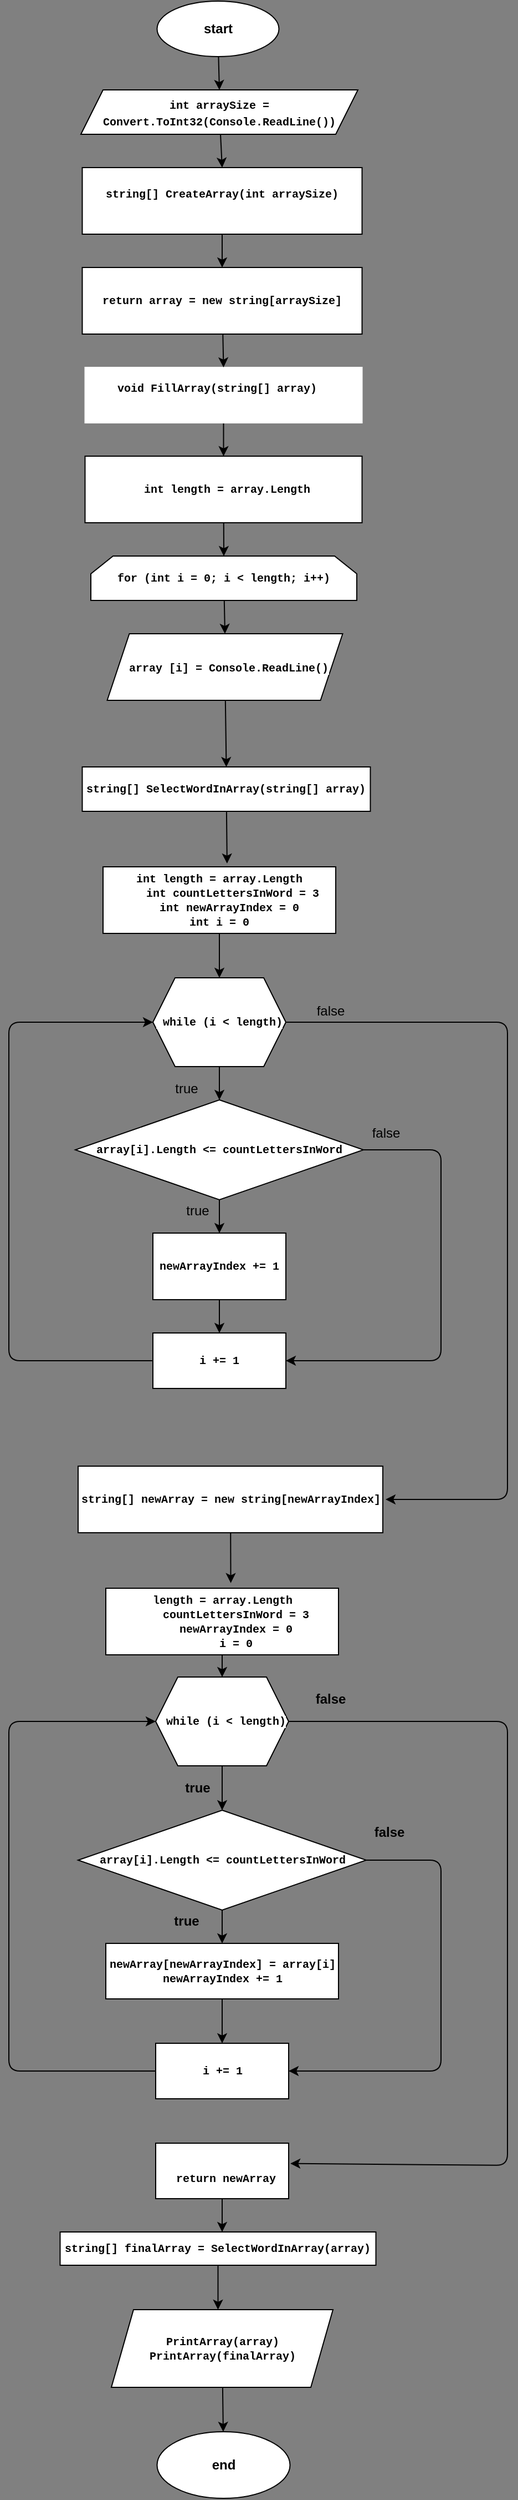 <mxfile>
    <diagram id="QRi6Vc4cu_FcUORwAKPn" name="Страница 1">
        <mxGraphModel dx="706" dy="1708" grid="1" gridSize="10" guides="1" tooltips="1" connect="1" arrows="1" fold="1" page="1" pageScale="1" pageWidth="827" pageHeight="1169" background="#808080" math="0" shadow="0">
            <root>
                <mxCell id="0"/>
                <mxCell id="1" parent="0"/>
                <mxCell id="79" style="edgeStyle=none;html=1;entryX=0.5;entryY=0;entryDx=0;entryDy=0;fontColor=#000000;" parent="1" source="2" target="28" edge="1">
                    <mxGeometry relative="1" as="geometry"/>
                </mxCell>
                <mxCell id="2" value="&lt;span style=&quot;background-color: rgb(255 , 255 , 255)&quot;&gt;&lt;b&gt;start&lt;/b&gt;&lt;/span&gt;" style="ellipse;whiteSpace=wrap;html=1;fontColor=#000000;" parent="1" vertex="1">
                    <mxGeometry x="233.75" y="-710" width="110" height="50" as="geometry"/>
                </mxCell>
                <mxCell id="13" style="edgeStyle=none;html=1;entryX=0.5;entryY=0;entryDx=0;entryDy=0;fontColor=#000000;" parent="1" source="3" target="4" edge="1">
                    <mxGeometry relative="1" as="geometry"/>
                </mxCell>
                <mxCell id="15" style="edgeStyle=none;html=1;" parent="1" source="3" edge="1">
                    <mxGeometry relative="1" as="geometry">
                        <mxPoint x="440" y="640" as="targetPoint"/>
                        <Array as="points">
                            <mxPoint x="550" y="210"/>
                            <mxPoint x="550" y="470"/>
                            <mxPoint x="550" y="640"/>
                        </Array>
                    </mxGeometry>
                </mxCell>
                <mxCell id="3" value="&lt;div style=&quot;font-family: &amp;#34;consolas&amp;#34; , &amp;#34;courier new&amp;#34; , monospace ; font-size: 10px ; line-height: 13px&quot;&gt;&lt;font style=&quot;background-color: rgb(255 , 255 , 255)&quot;&gt;&lt;b&gt;&amp;nbsp;while (i &amp;lt; length)&lt;/b&gt;&lt;/font&gt;&lt;/div&gt;" style="shape=hexagon;perimeter=hexagonPerimeter2;whiteSpace=wrap;html=1;fixedSize=1;fontColor=#000000;" parent="1" vertex="1">
                    <mxGeometry x="230" y="170" width="120" height="80" as="geometry"/>
                </mxCell>
                <mxCell id="6" value="" style="edgeStyle=none;html=1;fontColor=#000000;" parent="1" source="4" target="5" edge="1">
                    <mxGeometry relative="1" as="geometry"/>
                </mxCell>
                <mxCell id="10" style="edgeStyle=none;html=1;entryX=1;entryY=0.5;entryDx=0;entryDy=0;" parent="1" source="4" target="7" edge="1">
                    <mxGeometry relative="1" as="geometry">
                        <mxPoint x="490" y="510" as="targetPoint"/>
                        <Array as="points">
                            <mxPoint x="490" y="325"/>
                            <mxPoint x="490" y="515"/>
                        </Array>
                    </mxGeometry>
                </mxCell>
                <mxCell id="4" value="&lt;div style=&quot;font-family: &amp;#34;consolas&amp;#34; , &amp;#34;courier new&amp;#34; , monospace ; font-size: 10px ; line-height: 13px&quot;&gt;&lt;font style=&quot;background-color: rgb(255 , 255 , 255)&quot;&gt;&lt;b&gt;array[i].Length &amp;lt;= countLettersInWord&lt;/b&gt;&lt;/font&gt;&lt;/div&gt;" style="rhombus;whiteSpace=wrap;html=1;fontColor=#000000;" parent="1" vertex="1">
                    <mxGeometry x="160" y="280" width="260" height="90" as="geometry"/>
                </mxCell>
                <mxCell id="8" value="" style="edgeStyle=none;html=1;entryX=0.5;entryY=0;entryDx=0;entryDy=0;fontColor=#000000;" parent="1" source="5" target="7" edge="1">
                    <mxGeometry relative="1" as="geometry"/>
                </mxCell>
                <mxCell id="5" value="&lt;div style=&quot;font-family: &amp;#34;consolas&amp;#34; , &amp;#34;courier new&amp;#34; , monospace ; font-size: 10px ; line-height: 13px&quot;&gt;&lt;font style=&quot;background-color: rgb(255 , 255 , 255)&quot;&gt;&lt;b&gt;newArrayIndex += 1&lt;/b&gt;&lt;/font&gt;&lt;/div&gt;" style="whiteSpace=wrap;html=1;fontColor=#000000;" parent="1" vertex="1">
                    <mxGeometry x="230" y="400" width="120" height="60" as="geometry"/>
                </mxCell>
                <mxCell id="12" style="edgeStyle=none;html=1;entryX=0;entryY=0.5;entryDx=0;entryDy=0;" parent="1" source="7" target="3" edge="1">
                    <mxGeometry relative="1" as="geometry">
                        <Array as="points">
                            <mxPoint x="100" y="515"/>
                            <mxPoint x="100" y="325"/>
                            <mxPoint x="100" y="210"/>
                        </Array>
                    </mxGeometry>
                </mxCell>
                <mxCell id="7" value="&lt;div style=&quot;font-family: &amp;#34;consolas&amp;#34; , &amp;#34;courier new&amp;#34; , monospace ; font-size: 10px ; line-height: 13px&quot;&gt;&lt;font style=&quot;background-color: rgb(255 , 255 , 255)&quot;&gt;&lt;b&gt;i += 1&lt;/b&gt;&lt;/font&gt;&lt;/div&gt;" style="whiteSpace=wrap;html=1;fontColor=#000000;" parent="1" vertex="1">
                    <mxGeometry x="230" y="490" width="120" height="50" as="geometry"/>
                </mxCell>
                <mxCell id="9" value="true" style="text;html=1;align=center;verticalAlign=middle;resizable=0;points=[];autosize=1;strokeColor=none;fillColor=none;fontColor=#000000;" parent="1" vertex="1">
                    <mxGeometry x="250" y="370" width="40" height="20" as="geometry"/>
                </mxCell>
                <mxCell id="11" value="false" style="text;html=1;align=center;verticalAlign=middle;resizable=0;points=[];autosize=1;strokeColor=none;fillColor=none;" parent="1" vertex="1">
                    <mxGeometry x="420" y="300" width="40" height="20" as="geometry"/>
                </mxCell>
                <mxCell id="16" value="false" style="text;html=1;align=center;verticalAlign=middle;resizable=0;points=[];autosize=1;strokeColor=none;fillColor=none;fontColor=#000000;" parent="1" vertex="1">
                    <mxGeometry x="370" y="190" width="40" height="20" as="geometry"/>
                </mxCell>
                <mxCell id="81" value="" style="edgeStyle=none;html=1;fontColor=#000000;" parent="1" source="17" edge="1">
                    <mxGeometry relative="1" as="geometry">
                        <mxPoint x="291.786" y="650" as="targetPoint"/>
                    </mxGeometry>
                </mxCell>
                <mxCell id="89" style="edgeStyle=none;html=1;entryX=0.537;entryY=-0.078;entryDx=0;entryDy=0;entryPerimeter=0;fontColor=#000000;" parent="1" source="17" target="19" edge="1">
                    <mxGeometry relative="1" as="geometry"/>
                </mxCell>
                <mxCell id="17" value="&lt;div style=&quot;font-family: &amp;#34;consolas&amp;#34; , &amp;#34;courier new&amp;#34; , monospace ; font-size: 10px ; line-height: 13px&quot;&gt;&lt;font style=&quot;background-color: rgb(255 , 255 , 255)&quot;&gt;&lt;b&gt;string[] newArray = new string[newArrayIndex]&lt;/b&gt;&lt;/font&gt;&lt;/div&gt;" style="rounded=0;whiteSpace=wrap;html=1;fontColor=#000000;" parent="1" vertex="1">
                    <mxGeometry x="162.5" y="610" width="275" height="60" as="geometry"/>
                </mxCell>
                <mxCell id="37" style="edgeStyle=none;html=1;entryX=0.5;entryY=0;entryDx=0;entryDy=0;fontColor=#000000;" parent="1" source="19" target="35" edge="1">
                    <mxGeometry relative="1" as="geometry"/>
                </mxCell>
                <mxCell id="19" value="&lt;div style=&quot;font-family: &amp;#34;consolas&amp;#34; , &amp;#34;courier new&amp;#34; , monospace ; font-size: 10px ; line-height: 13px&quot;&gt;&lt;div&gt;&lt;font style=&quot;background-color: rgb(255 , 255 , 255)&quot;&gt;&lt;b&gt;length = array.Length&lt;/b&gt;&lt;/font&gt;&lt;/div&gt;&lt;div&gt;&lt;font style=&quot;background-color: rgb(255 , 255 , 255)&quot;&gt;&lt;b&gt;&amp;nbsp; &amp;nbsp; countLettersInWord = 3&lt;/b&gt;&lt;/font&gt;&lt;/div&gt;&lt;div&gt;&lt;font style=&quot;background-color: rgb(255 , 255 , 255)&quot;&gt;&lt;b&gt;&amp;nbsp; &amp;nbsp; newArrayIndex = 0&lt;/b&gt;&lt;/font&gt;&lt;/div&gt;&lt;div&gt;&lt;font style=&quot;background-color: rgb(255 , 255 , 255)&quot;&gt;&lt;b&gt;&amp;nbsp; &amp;nbsp; i = 0&lt;/b&gt;&lt;/font&gt;&lt;/div&gt;&lt;/div&gt;" style="whiteSpace=wrap;html=1;rounded=0;fontColor=#000000;" parent="1" vertex="1">
                    <mxGeometry x="187.5" y="720" width="210" height="60" as="geometry"/>
                </mxCell>
                <mxCell id="25" style="edgeStyle=none;html=1;fontColor=#000000;" parent="1" edge="1">
                    <mxGeometry relative="1" as="geometry">
                        <mxPoint x="180" y="-130" as="targetPoint"/>
                        <mxPoint x="180" y="-130" as="sourcePoint"/>
                    </mxGeometry>
                </mxCell>
                <mxCell id="74" style="edgeStyle=none;html=1;entryX=0.5;entryY=0;entryDx=0;entryDy=0;fontColor=#000000;" parent="1" source="26" target="29" edge="1">
                    <mxGeometry relative="1" as="geometry"/>
                </mxCell>
                <mxCell id="26" value="&lt;div style=&quot;font-family: &amp;#34;consolas&amp;#34; , &amp;#34;courier new&amp;#34; , monospace ; font-size: 10px ; line-height: 13px&quot;&gt;&lt;div&gt;&lt;font style=&quot;background-color: rgb(255 , 255 , 255)&quot;&gt;&lt;b&gt;&amp;nbsp;&lt;span style=&quot;font-family: &amp;#34;consolas&amp;#34; , &amp;#34;courier new&amp;#34; , monospace&quot;&gt;void&lt;/span&gt;&lt;span style=&quot;font-family: &amp;#34;consolas&amp;#34; , &amp;#34;courier new&amp;#34; , monospace&quot;&gt; FillArray(&lt;/span&gt;&lt;span style=&quot;font-family: &amp;#34;consolas&amp;#34; , &amp;#34;courier new&amp;#34; , monospace&quot;&gt;string&lt;/span&gt;&lt;span style=&quot;font-family: &amp;#34;consolas&amp;#34; , &amp;#34;courier new&amp;#34; , monospace&quot;&gt;[] array)&amp;nbsp; &amp;nbsp;&lt;/span&gt;&lt;/b&gt;&lt;/font&gt;&lt;/div&gt;&lt;div&gt;&lt;br&gt;&lt;/div&gt;&lt;/div&gt;" style="whiteSpace=wrap;html=1;rounded=0;strokeColor=#FFFFFF;fontColor=#000000;" parent="1" vertex="1">
                    <mxGeometry x="168.75" y="-380" width="250" height="50" as="geometry"/>
                </mxCell>
                <mxCell id="39" style="edgeStyle=none;html=1;entryX=0.5;entryY=0;entryDx=0;entryDy=0;fontColor=#000000;" parent="1" source="35" target="38" edge="1">
                    <mxGeometry relative="1" as="geometry"/>
                </mxCell>
                <mxCell id="49" value="" style="edgeStyle=none;html=1;entryX=1.013;entryY=0.367;entryDx=0;entryDy=0;entryPerimeter=0;" parent="1" source="35" target="52" edge="1">
                    <mxGeometry relative="1" as="geometry">
                        <mxPoint x="360" y="1240" as="targetPoint"/>
                        <Array as="points">
                            <mxPoint x="550" y="840"/>
                            <mxPoint x="550" y="1240"/>
                        </Array>
                    </mxGeometry>
                </mxCell>
                <mxCell id="35" value="&lt;div style=&quot;font-family: &amp;#34;consolas&amp;#34; , &amp;#34;courier new&amp;#34; , monospace ; font-size: 10px ; line-height: 13px&quot;&gt;&lt;font style=&quot;background-color: rgb(255 , 255 , 255)&quot;&gt;&lt;b&gt;&amp;nbsp;while (i &amp;lt; length)&lt;/b&gt;&lt;/font&gt;&lt;/div&gt;" style="shape=hexagon;perimeter=hexagonPerimeter2;whiteSpace=wrap;html=1;fixedSize=1;fontColor=#000000;" parent="1" vertex="1">
                    <mxGeometry x="232.5" y="800" width="120" height="80" as="geometry"/>
                </mxCell>
                <mxCell id="41" style="edgeStyle=none;html=1;entryX=0.5;entryY=0;entryDx=0;entryDy=0;fontColor=#000000;" parent="1" source="38" target="40" edge="1">
                    <mxGeometry relative="1" as="geometry"/>
                </mxCell>
                <mxCell id="50" style="edgeStyle=none;html=1;entryX=1;entryY=0.5;entryDx=0;entryDy=0;" parent="1" source="38" target="42" edge="1">
                    <mxGeometry relative="1" as="geometry">
                        <mxPoint x="520" y="965" as="targetPoint"/>
                        <Array as="points">
                            <mxPoint x="490" y="965"/>
                            <mxPoint x="490" y="1070"/>
                            <mxPoint x="490" y="1155"/>
                        </Array>
                    </mxGeometry>
                </mxCell>
                <mxCell id="38" value="&lt;div style=&quot;font-family: &amp;#34;consolas&amp;#34; , &amp;#34;courier new&amp;#34; , monospace ; font-size: 10px ; line-height: 13px&quot;&gt;&lt;font style=&quot;background-color: rgb(255 , 255 , 255)&quot;&gt;&lt;b&gt;array[i].Length &amp;lt;= countLettersInWord&lt;/b&gt;&lt;/font&gt;&lt;/div&gt;" style="rhombus;whiteSpace=wrap;html=1;fontColor=#000000;" parent="1" vertex="1">
                    <mxGeometry x="162.5" y="920" width="260" height="90" as="geometry"/>
                </mxCell>
                <mxCell id="43" style="edgeStyle=none;html=1;entryX=0.5;entryY=0;entryDx=0;entryDy=0;fontColor=#000000;" parent="1" source="40" target="42" edge="1">
                    <mxGeometry relative="1" as="geometry"/>
                </mxCell>
                <mxCell id="40" value="&lt;div style=&quot;font-family: &amp;#34;consolas&amp;#34; , &amp;#34;courier new&amp;#34; , monospace ; font-size: 10px ; line-height: 13px&quot;&gt;&lt;div style=&quot;font-family: &amp;#34;consolas&amp;#34; , &amp;#34;courier new&amp;#34; , monospace ; line-height: 13px&quot;&gt;&lt;div&gt;&lt;font style=&quot;background-color: rgb(255 , 255 , 255)&quot;&gt;&lt;b&gt;newArray[newArrayIndex] = array[i]&lt;/b&gt;&lt;/font&gt;&lt;/div&gt;&lt;div&gt;&lt;font style=&quot;background-color: rgb(255 , 255 , 255)&quot;&gt;&lt;b&gt;newArrayIndex += 1&lt;/b&gt;&lt;/font&gt;&lt;/div&gt;&lt;/div&gt;&lt;/div&gt;" style="whiteSpace=wrap;html=1;fontColor=#000000;" parent="1" vertex="1">
                    <mxGeometry x="187.5" y="1040" width="210" height="50" as="geometry"/>
                </mxCell>
                <mxCell id="51" style="edgeStyle=none;html=1;entryX=0;entryY=0.5;entryDx=0;entryDy=0;" parent="1" source="42" target="35" edge="1">
                    <mxGeometry relative="1" as="geometry">
                        <mxPoint x="100" y="1155" as="targetPoint"/>
                        <Array as="points">
                            <mxPoint x="100" y="1155"/>
                            <mxPoint x="100" y="990"/>
                            <mxPoint x="100" y="840"/>
                        </Array>
                    </mxGeometry>
                </mxCell>
                <mxCell id="42" value="&lt;div style=&quot;font-family: &amp;#34;consolas&amp;#34; , &amp;#34;courier new&amp;#34; , monospace ; font-size: 10px ; line-height: 13px&quot;&gt;&lt;font style=&quot;background-color: rgb(255 , 255 , 255)&quot;&gt;&lt;b&gt;i += 1&lt;/b&gt;&lt;/font&gt;&lt;/div&gt;" style="whiteSpace=wrap;html=1;fontColor=#000000;" parent="1" vertex="1">
                    <mxGeometry x="232.5" y="1130" width="120" height="50" as="geometry"/>
                </mxCell>
                <mxCell id="44" value="true" style="text;html=1;align=center;verticalAlign=middle;resizable=0;points=[];autosize=1;strokeColor=none;fillColor=none;fontColor=#000000;" parent="1" vertex="1">
                    <mxGeometry x="240" y="260" width="40" height="20" as="geometry"/>
                </mxCell>
                <mxCell id="45" value="&lt;b&gt;true&lt;/b&gt;" style="text;html=1;align=center;verticalAlign=middle;resizable=0;points=[];autosize=1;strokeColor=none;fillColor=none;fontColor=#000000;" parent="1" vertex="1">
                    <mxGeometry x="250" y="890" width="40" height="20" as="geometry"/>
                </mxCell>
                <mxCell id="46" value="&lt;b&gt;true&lt;/b&gt;" style="text;html=1;align=center;verticalAlign=middle;resizable=0;points=[];autosize=1;strokeColor=none;fillColor=none;fontColor=#000000;" parent="1" vertex="1">
                    <mxGeometry x="240" y="1010" width="40" height="20" as="geometry"/>
                </mxCell>
                <mxCell id="47" value="&lt;font color=&quot;#000000&quot;&gt;&lt;b&gt;false&lt;/b&gt;&lt;/font&gt;" style="text;html=1;align=center;verticalAlign=middle;resizable=0;points=[];autosize=1;strokeColor=none;fillColor=none;" parent="1" vertex="1">
                    <mxGeometry x="422.5" y="930" width="40" height="20" as="geometry"/>
                </mxCell>
                <mxCell id="48" value="&lt;b&gt;false&lt;/b&gt;" style="text;html=1;align=center;verticalAlign=middle;resizable=0;points=[];autosize=1;strokeColor=none;fillColor=none;fontColor=#000000;" parent="1" vertex="1">
                    <mxGeometry x="370" y="810" width="40" height="20" as="geometry"/>
                </mxCell>
                <mxCell id="103" style="edgeStyle=none;html=1;fontColor=#000000;" parent="1" source="52" edge="1">
                    <mxGeometry relative="1" as="geometry">
                        <mxPoint x="292.5" y="1300" as="targetPoint"/>
                    </mxGeometry>
                </mxCell>
                <mxCell id="52" value="&lt;font style=&quot;background-color: rgb(255 , 255 , 255)&quot;&gt;&lt;b&gt;&lt;br&gt;&lt;br&gt;&lt;/b&gt;&lt;/font&gt;&lt;div style=&quot;font-family: &amp;#34;consolas&amp;#34; , &amp;#34;courier new&amp;#34; , monospace ; font-size: 10px ; line-height: 13px&quot;&gt;&lt;div&gt;&lt;font style=&quot;background-color: rgb(255 , 255 , 255)&quot;&gt;&lt;b&gt;&amp;nbsp;return newArray&lt;/b&gt;&lt;/font&gt;&lt;/div&gt;&lt;/div&gt;&lt;font style=&quot;background-color: rgb(51 , 51 , 51)&quot;&gt;&lt;br&gt;&lt;/font&gt;" style="rounded=0;whiteSpace=wrap;html=1;fontColor=#000000;" parent="1" vertex="1">
                    <mxGeometry x="232.5" y="1220" width="120" height="50" as="geometry"/>
                </mxCell>
                <mxCell id="56" value="" style="edgeStyle=none;html=1;fontColor=#000000;" parent="1" source="53" target="55" edge="1">
                    <mxGeometry relative="1" as="geometry"/>
                </mxCell>
                <mxCell id="53" value="&lt;div style=&quot;font-family: &amp;#34;consolas&amp;#34; , &amp;#34;courier new&amp;#34; , monospace ; font-size: 10px ; line-height: 13px&quot;&gt;&lt;span style=&quot;font-family: &amp;#34;consolas&amp;#34; , &amp;#34;courier new&amp;#34; , monospace ; background-color: rgb(255 , 255 , 255)&quot;&gt;&lt;font&gt;&lt;b&gt;PrintArray(array)&lt;/b&gt;&lt;/font&gt;&lt;/span&gt;&lt;/div&gt;&lt;div style=&quot;font-family: &amp;#34;consolas&amp;#34; , &amp;#34;courier new&amp;#34; , monospace ; font-size: 10px ; line-height: 13px&quot;&gt;&lt;span style=&quot;font-family: &amp;#34;consolas&amp;#34; , &amp;#34;courier new&amp;#34; , monospace ; background-color: rgb(255 , 255 , 255)&quot;&gt;&lt;font&gt;&lt;b&gt;PrintArray(finalArray)&lt;/b&gt;&lt;/font&gt;&lt;/span&gt;&lt;br&gt;&lt;/div&gt;" style="shape=parallelogram;perimeter=parallelogramPerimeter;whiteSpace=wrap;html=1;fixedSize=1;rounded=0;fontColor=#000000;" parent="1" vertex="1">
                    <mxGeometry x="192.5" y="1370" width="200" height="70" as="geometry"/>
                </mxCell>
                <mxCell id="55" value="&lt;font style=&quot;background-color: rgb(255 , 255 , 255)&quot;&gt;&lt;b&gt;end&lt;/b&gt;&lt;/font&gt;" style="ellipse;whiteSpace=wrap;html=1;rounded=0;fontColor=#000000;" parent="1" vertex="1">
                    <mxGeometry x="233.75" y="1480" width="120" height="60" as="geometry"/>
                </mxCell>
                <mxCell id="77" style="edgeStyle=none;html=1;entryX=0.5;entryY=0;entryDx=0;entryDy=0;fontColor=#000000;" parent="1" source="57" target="65" edge="1">
                    <mxGeometry relative="1" as="geometry"/>
                </mxCell>
                <mxCell id="57" value="&lt;div style=&quot;font-family: &amp;quot;consolas&amp;quot; , &amp;quot;courier new&amp;quot; , monospace ; font-size: 10px ; line-height: 13px&quot;&gt;&lt;font style=&quot;background-color: rgb(255 , 255 , 255)&quot;&gt;for (int i = 0; i &amp;lt; length; i++)&lt;/font&gt;&lt;/div&gt;" style="shape=loopLimit;whiteSpace=wrap;html=1;fontColor=#000000;fontStyle=1" parent="1" vertex="1">
                    <mxGeometry x="174" y="-210" width="240" height="40" as="geometry"/>
                </mxCell>
                <mxCell id="78" style="edgeStyle=none;html=1;entryX=0.5;entryY=0;entryDx=0;entryDy=0;fontColor=#000000;" parent="1" source="28" target="68" edge="1">
                    <mxGeometry relative="1" as="geometry"/>
                </mxCell>
                <mxCell id="28" value="&lt;font style=&quot;background-color: rgb(255 , 255 , 255)&quot;&gt;&lt;b&gt;&lt;font style=&quot;font-family: &amp;#34;consolas&amp;#34; , &amp;#34;courier new&amp;#34; , monospace ; font-size: 10px&quot;&gt;int&lt;/font&gt;&lt;span style=&quot;font-family: &amp;#34;consolas&amp;#34; , &amp;#34;courier new&amp;#34; , monospace ; font-size: 10px&quot;&gt;&amp;nbsp;arraySize = Convert.ToInt32(Console.ReadLine())&lt;/span&gt;&lt;/b&gt;&lt;/font&gt;" style="shape=parallelogram;perimeter=parallelogramPerimeter;whiteSpace=wrap;html=1;fixedSize=1;fontColor=#000000;" parent="1" vertex="1">
                    <mxGeometry x="165" y="-630" width="250" height="40" as="geometry"/>
                </mxCell>
                <mxCell id="70" style="edgeStyle=none;html=1;entryX=0.5;entryY=0;entryDx=0;entryDy=0;fontColor=#000000;" parent="1" source="31" target="26" edge="1">
                    <mxGeometry relative="1" as="geometry"/>
                </mxCell>
                <mxCell id="31" value="&lt;div style=&quot;font-family: &amp;#34;consolas&amp;#34; , &amp;#34;courier new&amp;#34; , monospace ; font-size: 10px ; line-height: 13px&quot;&gt;&lt;font style=&quot;background-color: rgb(255 , 255 , 255)&quot;&gt;&lt;b&gt;&amp;nbsp;return array =&amp;nbsp;&lt;span style=&quot;font-family: &amp;#34;consolas&amp;#34; , &amp;#34;courier new&amp;#34; , monospace&quot;&gt;new&lt;/span&gt;&lt;span style=&quot;font-family: &amp;#34;consolas&amp;#34; , &amp;#34;courier new&amp;#34; , monospace&quot;&gt; &lt;/span&gt;&lt;span style=&quot;font-family: &amp;#34;consolas&amp;#34; , &amp;#34;courier new&amp;#34; , monospace&quot;&gt;string&lt;/span&gt;&lt;span style=&quot;font-family: &amp;#34;consolas&amp;#34; , &amp;#34;courier new&amp;#34; , monospace&quot;&gt;[arraySize]&lt;/span&gt;&amp;nbsp;&lt;/b&gt;&lt;/font&gt;&lt;/div&gt;" style="rounded=0;whiteSpace=wrap;html=1;fontColor=#000000;" parent="1" vertex="1">
                    <mxGeometry x="166.25" y="-470" width="252.5" height="60" as="geometry"/>
                </mxCell>
                <mxCell id="73" style="edgeStyle=none;html=1;entryX=0.5;entryY=0;entryDx=0;entryDy=0;fontColor=#000000;" parent="1" source="29" target="57" edge="1">
                    <mxGeometry relative="1" as="geometry"/>
                </mxCell>
                <mxCell id="29" value="&lt;div style=&quot;font-family: &amp;#34;consolas&amp;#34; , &amp;#34;courier new&amp;#34; , monospace ; font-size: 10px ; line-height: 13px&quot;&gt;&lt;div&gt;&lt;font style=&quot;background-color: rgb(255 , 255 , 255)&quot;&gt;&lt;b&gt;&amp;nbsp;int&amp;nbsp;length = array.Length&lt;/b&gt;&lt;/font&gt;&lt;/div&gt;&lt;/div&gt;" style="rounded=0;whiteSpace=wrap;html=1;fontColor=#000000;" parent="1" vertex="1">
                    <mxGeometry x="168.75" y="-300" width="250" height="60" as="geometry"/>
                </mxCell>
                <mxCell id="62" style="edgeStyle=none;html=1;entryX=0.5;entryY=0;entryDx=0;entryDy=0;fontColor=#000000;" parent="1" source="61" target="3" edge="1">
                    <mxGeometry relative="1" as="geometry"/>
                </mxCell>
                <mxCell id="61" value="&lt;div style=&quot;font-family: &amp;#34;consolas&amp;#34; , &amp;#34;courier new&amp;#34; , monospace ; font-size: 10px ; line-height: 13px&quot;&gt;&lt;div&gt;&lt;font style=&quot;background-color: rgb(255 , 255 , 255)&quot;&gt;&lt;b&gt;int length = array.Length&lt;/b&gt;&lt;/font&gt;&lt;/div&gt;&lt;div&gt;&lt;font style=&quot;background-color: rgb(255 , 255 , 255)&quot;&gt;&lt;b&gt;&amp;nbsp; &amp;nbsp; int countLettersInWord = 3&lt;/b&gt;&lt;/font&gt;&lt;/div&gt;&lt;div&gt;&lt;font style=&quot;background-color: rgb(255 , 255 , 255)&quot;&gt;&lt;b&gt;&amp;nbsp; &amp;nbsp;int newArrayIndex = 0&lt;/b&gt;&lt;/font&gt;&lt;/div&gt;&lt;div&gt;&lt;font style=&quot;background-color: rgb(255 , 255 , 255)&quot;&gt;&lt;b&gt;int i = 0&lt;/b&gt;&lt;/font&gt;&lt;/div&gt;&lt;/div&gt;" style="whiteSpace=wrap;html=1;rounded=0;fontColor=#000000;" parent="1" vertex="1">
                    <mxGeometry x="185" y="70" width="210" height="60" as="geometry"/>
                </mxCell>
                <mxCell id="86" style="edgeStyle=none;html=1;entryX=0.5;entryY=0;entryDx=0;entryDy=0;fontColor=#000000;" parent="1" source="65" target="83" edge="1">
                    <mxGeometry relative="1" as="geometry"/>
                </mxCell>
                <mxCell id="65" value="&lt;span style=&quot;font-family: &amp;#34;consolas&amp;#34; , &amp;#34;courier new&amp;#34; , monospace ; font-size: 10px ; background-color: rgb(255 , 255 , 255)&quot;&gt;&lt;font&gt;&lt;b&gt;&amp;nbsp;array [i] = Console.ReadLine()&lt;/b&gt;&lt;/font&gt;&lt;/span&gt;" style="shape=parallelogram;perimeter=parallelogramPerimeter;whiteSpace=wrap;html=1;fixedSize=1;fontColor=#000000;" parent="1" vertex="1">
                    <mxGeometry x="188.75" y="-140" width="212.5" height="60" as="geometry"/>
                </mxCell>
                <mxCell id="76" style="edgeStyle=none;html=1;entryX=0.5;entryY=0;entryDx=0;entryDy=0;fontColor=#000000;" parent="1" source="68" target="31" edge="1">
                    <mxGeometry relative="1" as="geometry"/>
                </mxCell>
                <mxCell id="68" value="&lt;div style=&quot;font-family: &amp;#34;consolas&amp;#34; , &amp;#34;courier new&amp;#34; , monospace ; font-size: 10px ; line-height: 13px&quot;&gt;&lt;font style=&quot;background-color: rgb(255 , 255 , 255)&quot;&gt;&lt;b&gt;&lt;span style=&quot;font-family: &amp;#34;consolas&amp;#34; , &amp;#34;courier new&amp;#34; , monospace&quot;&gt;string&lt;/span&gt;&lt;span style=&quot;font-family: &amp;#34;consolas&amp;#34; , &amp;#34;courier new&amp;#34; , monospace&quot;&gt;[] CreateArray(&lt;/span&gt;&lt;span style=&quot;font-family: &amp;#34;consolas&amp;#34; , &amp;#34;courier new&amp;#34; , monospace&quot;&gt;int&lt;/span&gt;&lt;span style=&quot;font-family: &amp;#34;consolas&amp;#34; , &amp;#34;courier new&amp;#34; , monospace&quot;&gt; arraySize)&lt;/span&gt;&lt;/b&gt;&lt;/font&gt;&lt;/div&gt;&lt;div style=&quot;font-family: &amp;#34;consolas&amp;#34; , &amp;#34;courier new&amp;#34; , monospace ; font-size: 10px ; line-height: 13px&quot;&gt;&lt;br&gt;&lt;/div&gt;" style="rounded=0;whiteSpace=wrap;html=1;fontColor=#000000;" parent="1" vertex="1">
                    <mxGeometry x="166.25" y="-560" width="252.5" height="60" as="geometry"/>
                </mxCell>
                <mxCell id="85" style="edgeStyle=none;html=1;entryX=0.533;entryY=-0.05;entryDx=0;entryDy=0;entryPerimeter=0;fontColor=#000000;" parent="1" source="83" target="61" edge="1">
                    <mxGeometry relative="1" as="geometry"/>
                </mxCell>
                <mxCell id="83" value="&lt;div style=&quot;font-family: &amp;#34;consolas&amp;#34; , &amp;#34;courier new&amp;#34; , monospace ; font-size: 10px ; line-height: 13px&quot;&gt;&lt;font style=&quot;background-color: rgb(255 , 255 , 255)&quot;&gt;&lt;b&gt;string[] SelectWordInArray(string[] array)&lt;/b&gt;&lt;/font&gt;&lt;/div&gt;" style="whiteSpace=wrap;html=1;rounded=0;fontColor=#000000;" parent="1" vertex="1">
                    <mxGeometry x="166.25" y="-20" width="260" height="40" as="geometry"/>
                </mxCell>
                <mxCell id="100" style="edgeStyle=none;html=1;fontColor=#000000;" parent="1" source="90" edge="1">
                    <mxGeometry relative="1" as="geometry">
                        <mxPoint x="288.75" y="1370" as="targetPoint"/>
                    </mxGeometry>
                </mxCell>
                <mxCell id="90" value="&lt;div style=&quot;font-family: &amp;#34;consolas&amp;#34; , &amp;#34;courier new&amp;#34; , monospace ; font-size: 10px ; line-height: 13px&quot;&gt;&lt;div style=&quot;font-family: &amp;#34;consolas&amp;#34; , &amp;#34;courier new&amp;#34; , monospace ; line-height: 13px&quot;&gt;&lt;font style=&quot;background-color: rgb(255 , 255 , 255)&quot;&gt;&lt;b&gt;string[] finalArray = SelectWordInArray(array)&lt;/b&gt;&lt;/font&gt;&lt;/div&gt;&lt;/div&gt;" style="whiteSpace=wrap;html=1;rounded=0;fontColor=#000000;" parent="1" vertex="1">
                    <mxGeometry x="146.25" y="1300" width="285" height="30" as="geometry"/>
                </mxCell>
            </root>
        </mxGraphModel>
    </diagram>
</mxfile>